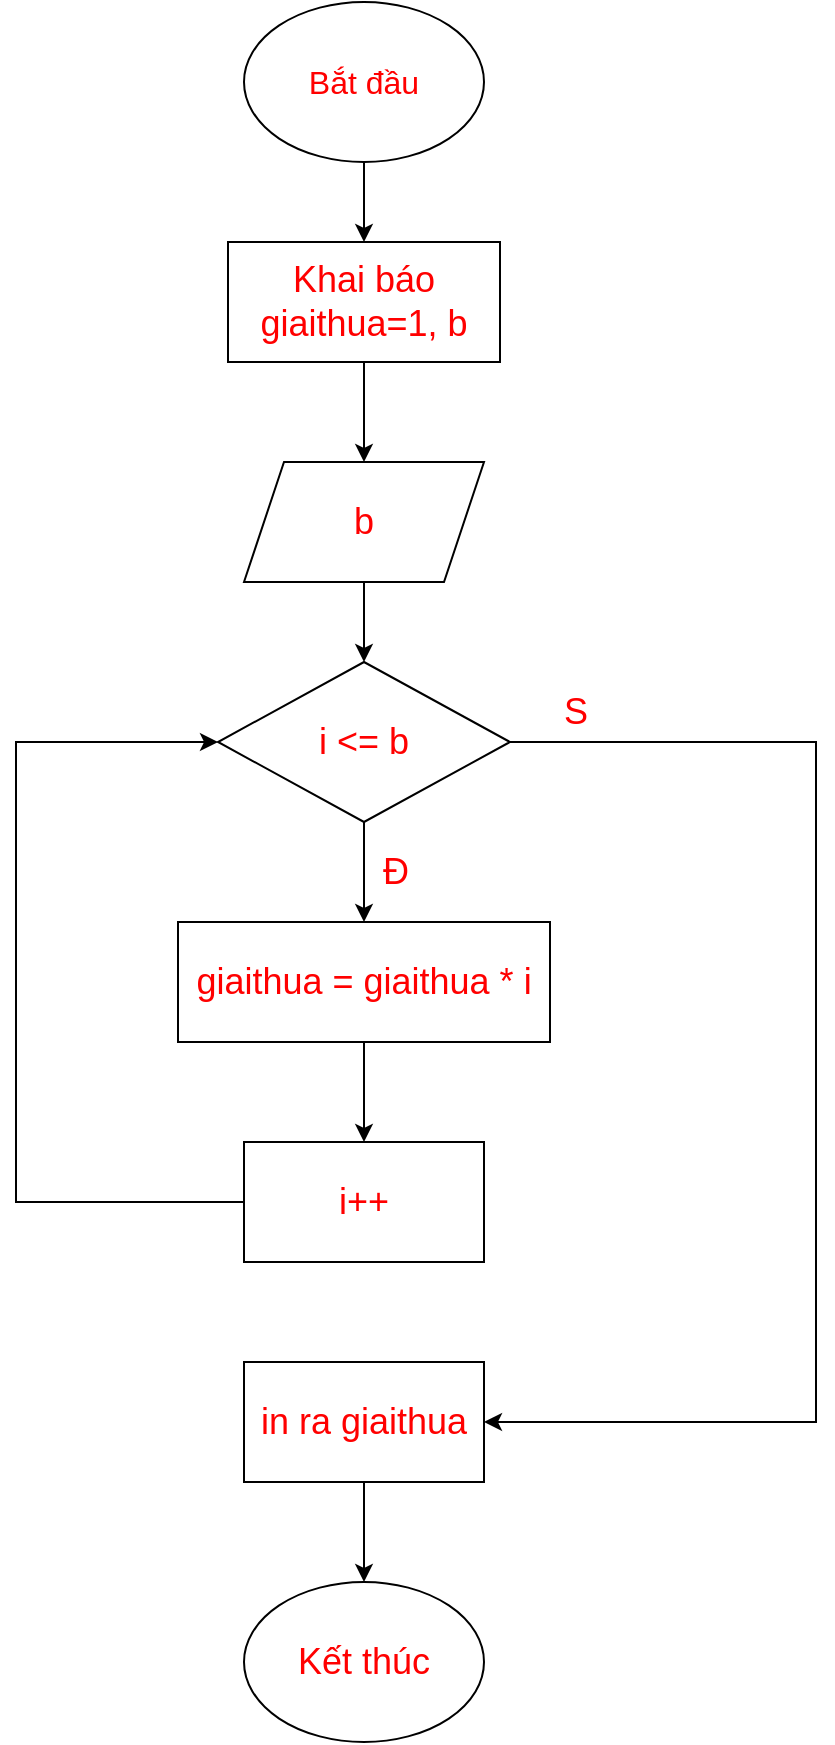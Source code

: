 <mxfile version="15.5.8" type="github"><diagram id="3uE4Asd_QlcY1_Hry_U8" name="Page-1"><mxGraphModel dx="824" dy="1645" grid="1" gridSize="10" guides="1" tooltips="1" connect="1" arrows="1" fold="1" page="1" pageScale="1" pageWidth="827" pageHeight="1169" math="0" shadow="0"><root><mxCell id="0"/><mxCell id="1" parent="0"/><mxCell id="mD5V6TudzOGLIspL-q3m-5" value="" style="edgeStyle=orthogonalEdgeStyle;rounded=0;orthogonalLoop=1;jettySize=auto;html=1;fontSize=18;fontColor=#FF0000;" edge="1" parent="1" source="mD5V6TudzOGLIspL-q3m-1" target="mD5V6TudzOGLIspL-q3m-2"><mxGeometry relative="1" as="geometry"/></mxCell><mxCell id="mD5V6TudzOGLIspL-q3m-1" value="&lt;font color=&quot;#ff0000&quot; size=&quot;3&quot;&gt;Bắt đầu&lt;/font&gt;" style="ellipse;whiteSpace=wrap;html=1;" vertex="1" parent="1"><mxGeometry x="354" y="-310" width="120" height="80" as="geometry"/></mxCell><mxCell id="mD5V6TudzOGLIspL-q3m-6" value="" style="edgeStyle=orthogonalEdgeStyle;rounded=0;orthogonalLoop=1;jettySize=auto;html=1;fontSize=18;fontColor=#FF0000;" edge="1" parent="1" source="mD5V6TudzOGLIspL-q3m-2" target="mD5V6TudzOGLIspL-q3m-3"><mxGeometry relative="1" as="geometry"/></mxCell><mxCell id="mD5V6TudzOGLIspL-q3m-2" value="Khai báo giaithua=1, b" style="rounded=0;whiteSpace=wrap;html=1;fontSize=18;fontColor=#FF0000;" vertex="1" parent="1"><mxGeometry x="346" y="-190" width="136" height="60" as="geometry"/></mxCell><mxCell id="mD5V6TudzOGLIspL-q3m-7" value="" style="edgeStyle=orthogonalEdgeStyle;rounded=0;orthogonalLoop=1;jettySize=auto;html=1;fontSize=18;fontColor=#FF0000;" edge="1" parent="1" source="mD5V6TudzOGLIspL-q3m-3" target="mD5V6TudzOGLIspL-q3m-4"><mxGeometry relative="1" as="geometry"/></mxCell><mxCell id="mD5V6TudzOGLIspL-q3m-3" value="b" style="shape=parallelogram;perimeter=parallelogramPerimeter;whiteSpace=wrap;html=1;fixedSize=1;fontSize=18;fontColor=#FF0000;" vertex="1" parent="1"><mxGeometry x="354" y="-80" width="120" height="60" as="geometry"/></mxCell><mxCell id="mD5V6TudzOGLIspL-q3m-10" value="" style="edgeStyle=orthogonalEdgeStyle;rounded=0;orthogonalLoop=1;jettySize=auto;html=1;fontSize=18;fontColor=#FF0000;" edge="1" parent="1" source="mD5V6TudzOGLIspL-q3m-4" target="mD5V6TudzOGLIspL-q3m-9"><mxGeometry relative="1" as="geometry"/></mxCell><mxCell id="mD5V6TudzOGLIspL-q3m-20" style="edgeStyle=orthogonalEdgeStyle;rounded=0;orthogonalLoop=1;jettySize=auto;html=1;exitX=1;exitY=0.5;exitDx=0;exitDy=0;fontSize=18;fontColor=#FF0000;entryX=1;entryY=0.5;entryDx=0;entryDy=0;" edge="1" parent="1" source="mD5V6TudzOGLIspL-q3m-4" target="mD5V6TudzOGLIspL-q3m-16"><mxGeometry relative="1" as="geometry"><mxPoint x="600" y="400" as="targetPoint"/><Array as="points"><mxPoint x="640" y="60"/><mxPoint x="640" y="400"/></Array></mxGeometry></mxCell><mxCell id="mD5V6TudzOGLIspL-q3m-4" value="i &amp;lt;= b" style="rhombus;whiteSpace=wrap;html=1;fontSize=18;fontColor=#FF0000;" vertex="1" parent="1"><mxGeometry x="341" y="20" width="146" height="80" as="geometry"/></mxCell><mxCell id="mD5V6TudzOGLIspL-q3m-8" value="Đ" style="text;html=1;strokeColor=none;fillColor=none;align=center;verticalAlign=middle;whiteSpace=wrap;rounded=0;fontSize=18;fontColor=#FF0000;" vertex="1" parent="1"><mxGeometry x="400" y="110" width="60" height="30" as="geometry"/></mxCell><mxCell id="mD5V6TudzOGLIspL-q3m-12" value="" style="edgeStyle=orthogonalEdgeStyle;rounded=0;orthogonalLoop=1;jettySize=auto;html=1;fontSize=18;fontColor=#FF0000;" edge="1" parent="1" source="mD5V6TudzOGLIspL-q3m-9" target="mD5V6TudzOGLIspL-q3m-11"><mxGeometry relative="1" as="geometry"/></mxCell><mxCell id="mD5V6TudzOGLIspL-q3m-9" value="giaithua = giaithua * i" style="rounded=0;whiteSpace=wrap;html=1;fontSize=18;fontColor=#FF0000;" vertex="1" parent="1"><mxGeometry x="321" y="150" width="186" height="60" as="geometry"/></mxCell><mxCell id="mD5V6TudzOGLIspL-q3m-14" style="edgeStyle=orthogonalEdgeStyle;rounded=0;orthogonalLoop=1;jettySize=auto;html=1;fontSize=18;fontColor=#FF0000;entryX=0;entryY=0.5;entryDx=0;entryDy=0;" edge="1" parent="1" source="mD5V6TudzOGLIspL-q3m-11" target="mD5V6TudzOGLIspL-q3m-4"><mxGeometry relative="1" as="geometry"><mxPoint x="240" y="80" as="targetPoint"/><Array as="points"><mxPoint x="240" y="290"/><mxPoint x="240" y="60"/></Array></mxGeometry></mxCell><mxCell id="mD5V6TudzOGLIspL-q3m-11" value="i++" style="rounded=0;whiteSpace=wrap;html=1;fontSize=18;fontColor=#FF0000;" vertex="1" parent="1"><mxGeometry x="354" y="260" width="120" height="60" as="geometry"/></mxCell><mxCell id="mD5V6TudzOGLIspL-q3m-23" value="" style="edgeStyle=orthogonalEdgeStyle;rounded=0;orthogonalLoop=1;jettySize=auto;html=1;fontSize=18;fontColor=#FF0000;" edge="1" parent="1" source="mD5V6TudzOGLIspL-q3m-16" target="mD5V6TudzOGLIspL-q3m-22"><mxGeometry relative="1" as="geometry"/></mxCell><mxCell id="mD5V6TudzOGLIspL-q3m-16" value="in ra giaithua" style="rounded=0;whiteSpace=wrap;html=1;fontSize=18;fontColor=#FF0000;" vertex="1" parent="1"><mxGeometry x="354" y="370" width="120" height="60" as="geometry"/></mxCell><mxCell id="mD5V6TudzOGLIspL-q3m-21" value="S" style="text;html=1;strokeColor=none;fillColor=none;align=center;verticalAlign=middle;whiteSpace=wrap;rounded=0;fontSize=18;fontColor=#FF0000;" vertex="1" parent="1"><mxGeometry x="490" y="30" width="60" height="30" as="geometry"/></mxCell><mxCell id="mD5V6TudzOGLIspL-q3m-22" value="Kết thúc" style="ellipse;whiteSpace=wrap;html=1;fontSize=18;fontColor=#FF0000;" vertex="1" parent="1"><mxGeometry x="354" y="480" width="120" height="80" as="geometry"/></mxCell></root></mxGraphModel></diagram></mxfile>